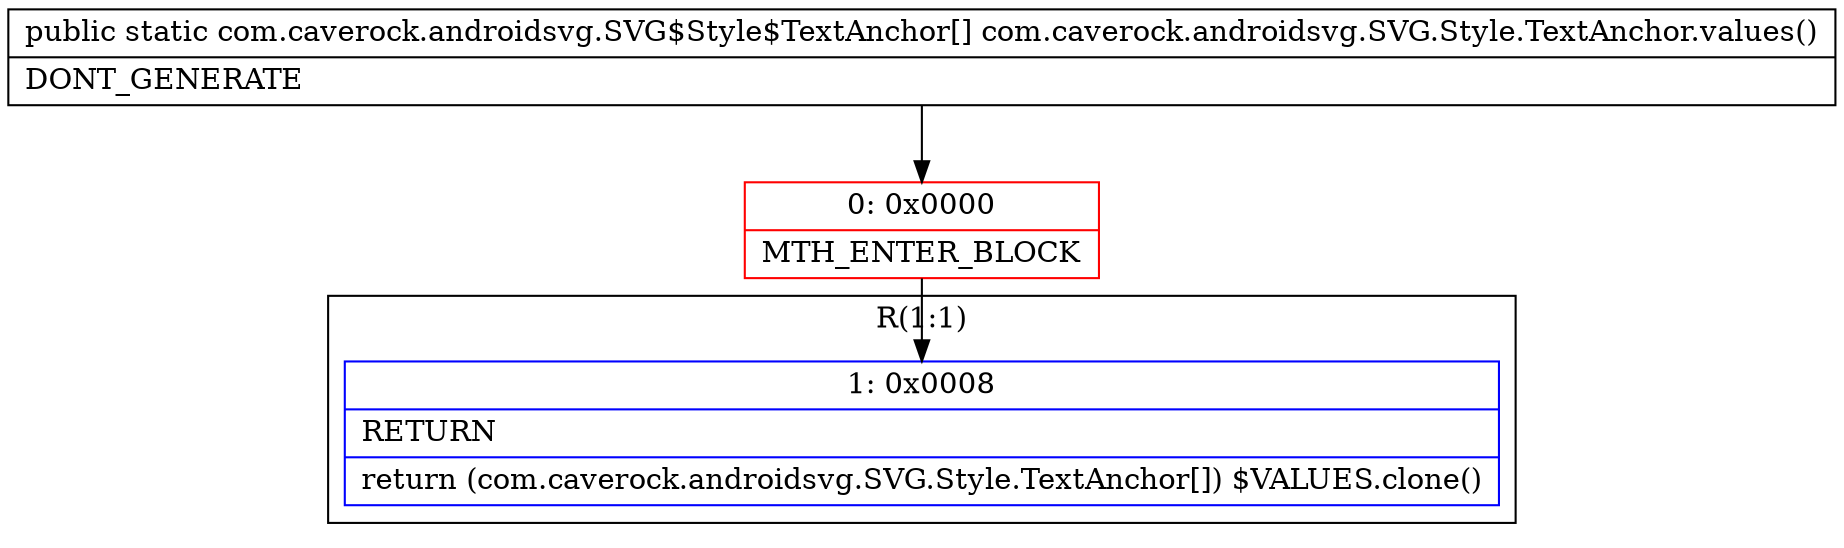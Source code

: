 digraph "CFG forcom.caverock.androidsvg.SVG.Style.TextAnchor.values()[Lcom\/caverock\/androidsvg\/SVG$Style$TextAnchor;" {
subgraph cluster_Region_2028883688 {
label = "R(1:1)";
node [shape=record,color=blue];
Node_1 [shape=record,label="{1\:\ 0x0008|RETURN\l|return (com.caverock.androidsvg.SVG.Style.TextAnchor[]) $VALUES.clone()\l}"];
}
Node_0 [shape=record,color=red,label="{0\:\ 0x0000|MTH_ENTER_BLOCK\l}"];
MethodNode[shape=record,label="{public static com.caverock.androidsvg.SVG$Style$TextAnchor[] com.caverock.androidsvg.SVG.Style.TextAnchor.values()  | DONT_GENERATE\l}"];
MethodNode -> Node_0;
Node_0 -> Node_1;
}

